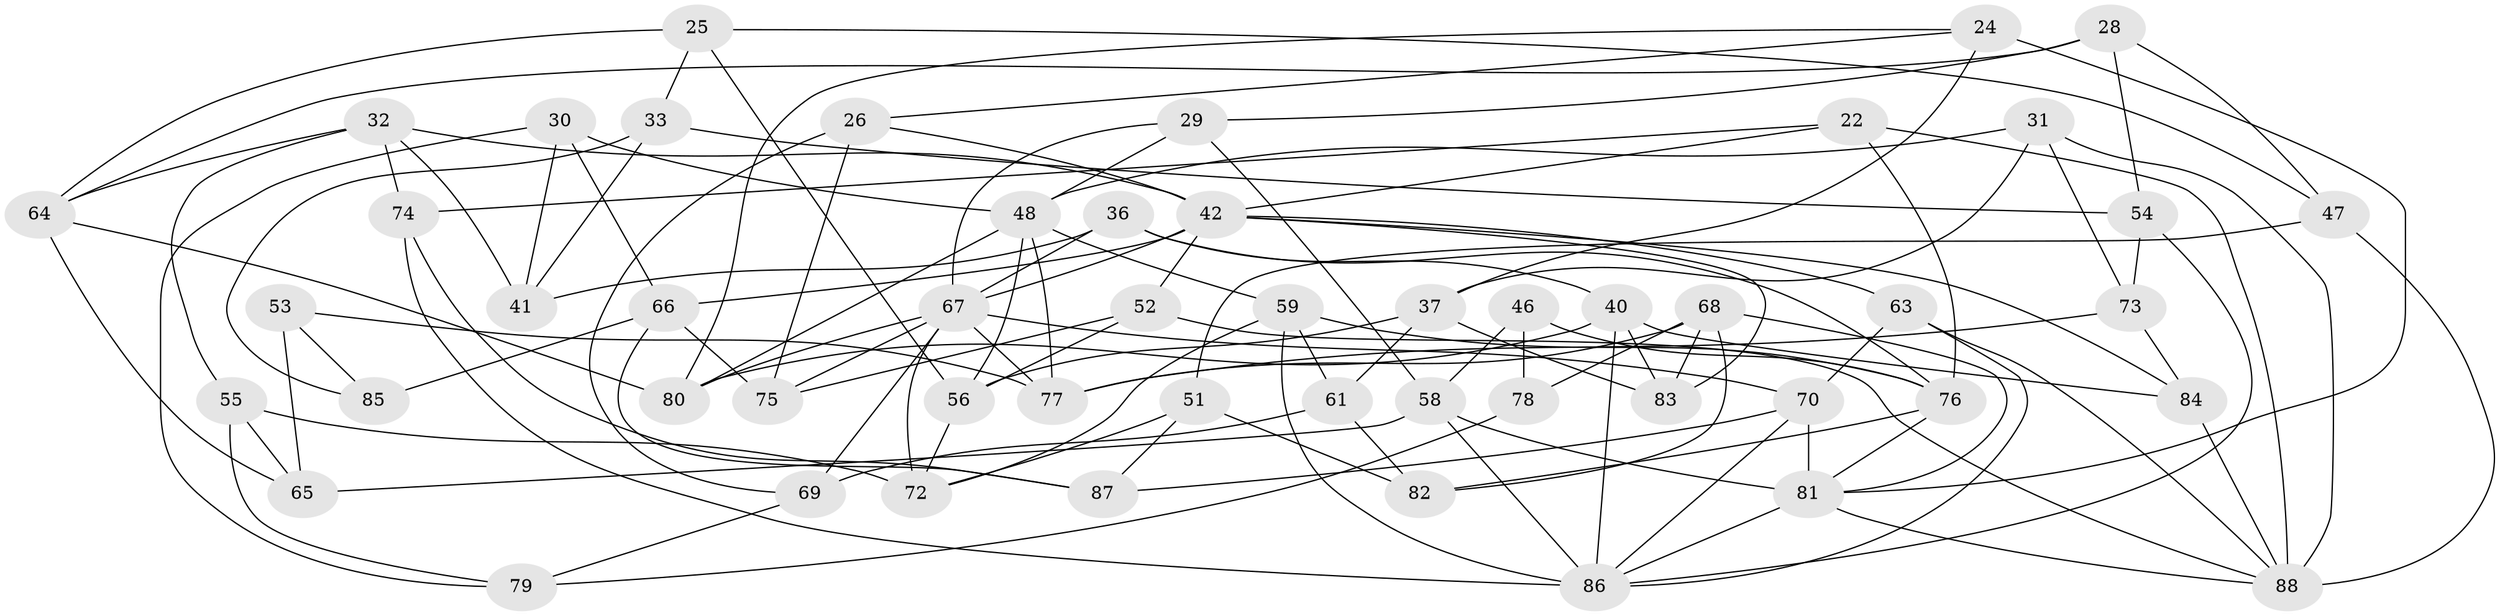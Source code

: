 // original degree distribution, {4: 1.0}
// Generated by graph-tools (version 1.1) at 2025/02/03/04/25 22:02:42]
// undirected, 52 vertices, 121 edges
graph export_dot {
graph [start="1"]
  node [color=gray90,style=filled];
  22 [super="+6"];
  24 [super="+8"];
  25;
  26;
  28;
  29;
  30;
  31;
  32 [super="+5"];
  33;
  36;
  37 [super="+27"];
  40 [super="+18"];
  41;
  42 [super="+1+7+21"];
  46;
  47;
  48 [super="+4+39"];
  51;
  52;
  53;
  54;
  55;
  56 [super="+50"];
  58 [super="+23"];
  59 [super="+45"];
  61 [super="+16"];
  63;
  64 [super="+49"];
  65;
  66 [super="+62"];
  67 [super="+10+35+15+43"];
  68 [super="+14"];
  69;
  70 [super="+34"];
  72 [super="+71"];
  73;
  74;
  75;
  76 [super="+17+20"];
  77 [super="+12"];
  78;
  79;
  80 [super="+57"];
  81 [super="+2+9+13"];
  82;
  83;
  84;
  85;
  86 [super="+11+38+60"];
  87;
  88 [super="+19"];
  22 -- 74;
  22 -- 88 [weight=2];
  22 -- 42;
  22 -- 76 [weight=2];
  24 -- 26;
  24 -- 81 [weight=3];
  24 -- 80;
  24 -- 37;
  25 -- 56;
  25 -- 33;
  25 -- 47;
  25 -- 64;
  26 -- 75;
  26 -- 69;
  26 -- 42;
  28 -- 29;
  28 -- 47;
  28 -- 64;
  28 -- 54;
  29 -- 58;
  29 -- 48;
  29 -- 67;
  30 -- 79;
  30 -- 41;
  30 -- 66;
  30 -- 48;
  31 -- 37;
  31 -- 73;
  31 -- 88;
  31 -- 48;
  32 -- 64 [weight=2];
  32 -- 55;
  32 -- 41;
  32 -- 74;
  32 -- 42;
  33 -- 85;
  33 -- 41;
  33 -- 54;
  36 -- 41;
  36 -- 67;
  36 -- 40;
  36 -- 76;
  37 -- 61 [weight=2];
  37 -- 56;
  37 -- 83;
  40 -- 84;
  40 -- 80;
  40 -- 86 [weight=2];
  40 -- 83;
  42 -- 84;
  42 -- 83;
  42 -- 63;
  42 -- 52;
  42 -- 66;
  42 -- 67 [weight=2];
  46 -- 78;
  46 -- 58 [weight=2];
  46 -- 76;
  47 -- 88;
  47 -- 51;
  48 -- 77;
  48 -- 56 [weight=2];
  48 -- 80;
  48 -- 59;
  51 -- 87;
  51 -- 72;
  51 -- 82;
  52 -- 75;
  52 -- 88;
  52 -- 56;
  53 -- 65;
  53 -- 77 [weight=2];
  53 -- 85;
  54 -- 73;
  54 -- 86;
  55 -- 65;
  55 -- 79;
  55 -- 72;
  56 -- 72;
  58 -- 65;
  58 -- 81;
  58 -- 86;
  59 -- 61 [weight=2];
  59 -- 72;
  59 -- 86 [weight=2];
  59 -- 76 [weight=2];
  61 -- 69;
  61 -- 82;
  63 -- 70;
  63 -- 88;
  63 -- 86;
  64 -- 65;
  64 -- 80;
  66 -- 87;
  66 -- 85 [weight=2];
  66 -- 75;
  67 -- 72 [weight=2];
  67 -- 77;
  67 -- 70;
  67 -- 75;
  67 -- 69;
  67 -- 80 [weight=2];
  68 -- 78 [weight=2];
  68 -- 82;
  68 -- 83;
  68 -- 77;
  68 -- 81;
  69 -- 79;
  70 -- 87;
  70 -- 81 [weight=2];
  70 -- 86;
  73 -- 77;
  73 -- 84;
  74 -- 87;
  74 -- 86;
  76 -- 81;
  76 -- 82;
  78 -- 79;
  81 -- 86;
  81 -- 88;
  84 -- 88;
}
